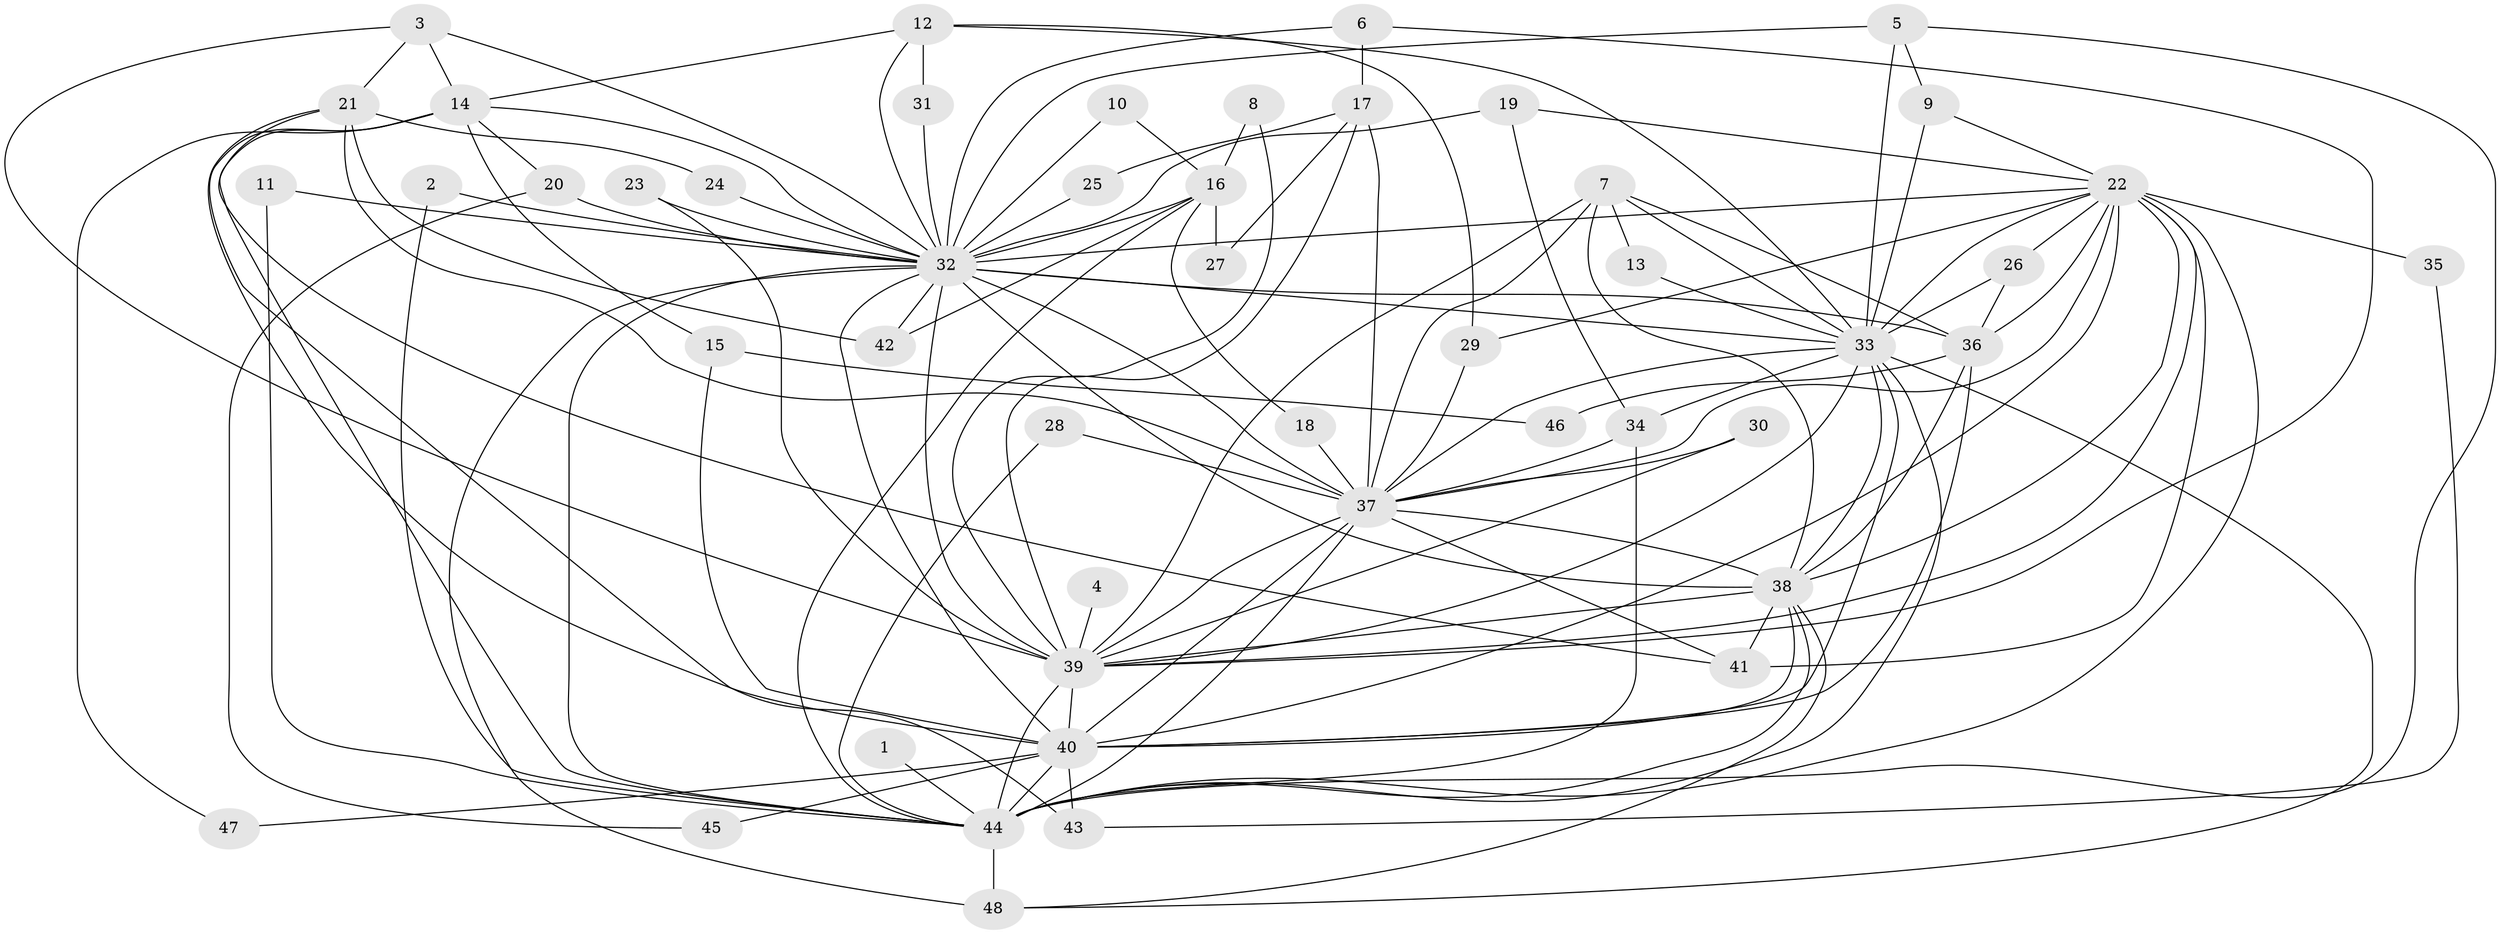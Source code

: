 // original degree distribution, {29: 0.010526315789473684, 22: 0.010526315789473684, 20: 0.010526315789473684, 17: 0.031578947368421054, 18: 0.010526315789473684, 15: 0.021052631578947368, 21: 0.010526315789473684, 6: 0.031578947368421054, 5: 0.031578947368421054, 3: 0.14736842105263157, 8: 0.021052631578947368, 4: 0.11578947368421053, 2: 0.5473684210526316}
// Generated by graph-tools (version 1.1) at 2025/49/03/09/25 03:49:39]
// undirected, 48 vertices, 126 edges
graph export_dot {
graph [start="1"]
  node [color=gray90,style=filled];
  1;
  2;
  3;
  4;
  5;
  6;
  7;
  8;
  9;
  10;
  11;
  12;
  13;
  14;
  15;
  16;
  17;
  18;
  19;
  20;
  21;
  22;
  23;
  24;
  25;
  26;
  27;
  28;
  29;
  30;
  31;
  32;
  33;
  34;
  35;
  36;
  37;
  38;
  39;
  40;
  41;
  42;
  43;
  44;
  45;
  46;
  47;
  48;
  1 -- 44 [weight=1.0];
  2 -- 32 [weight=1.0];
  2 -- 44 [weight=1.0];
  3 -- 14 [weight=1.0];
  3 -- 21 [weight=1.0];
  3 -- 32 [weight=1.0];
  3 -- 39 [weight=1.0];
  4 -- 39 [weight=1.0];
  5 -- 9 [weight=1.0];
  5 -- 32 [weight=1.0];
  5 -- 33 [weight=1.0];
  5 -- 44 [weight=1.0];
  6 -- 17 [weight=1.0];
  6 -- 32 [weight=1.0];
  6 -- 39 [weight=1.0];
  7 -- 13 [weight=1.0];
  7 -- 33 [weight=1.0];
  7 -- 36 [weight=1.0];
  7 -- 37 [weight=1.0];
  7 -- 38 [weight=1.0];
  7 -- 39 [weight=1.0];
  8 -- 16 [weight=1.0];
  8 -- 39 [weight=1.0];
  9 -- 22 [weight=1.0];
  9 -- 33 [weight=1.0];
  10 -- 16 [weight=1.0];
  10 -- 32 [weight=1.0];
  11 -- 32 [weight=1.0];
  11 -- 44 [weight=1.0];
  12 -- 14 [weight=1.0];
  12 -- 29 [weight=1.0];
  12 -- 31 [weight=1.0];
  12 -- 32 [weight=1.0];
  12 -- 33 [weight=1.0];
  13 -- 33 [weight=1.0];
  14 -- 15 [weight=1.0];
  14 -- 20 [weight=1.0];
  14 -- 32 [weight=1.0];
  14 -- 43 [weight=1.0];
  14 -- 44 [weight=1.0];
  14 -- 47 [weight=1.0];
  15 -- 40 [weight=2.0];
  15 -- 46 [weight=1.0];
  16 -- 18 [weight=1.0];
  16 -- 27 [weight=1.0];
  16 -- 32 [weight=1.0];
  16 -- 42 [weight=1.0];
  16 -- 44 [weight=2.0];
  17 -- 25 [weight=1.0];
  17 -- 27 [weight=1.0];
  17 -- 37 [weight=2.0];
  17 -- 39 [weight=1.0];
  18 -- 37 [weight=1.0];
  19 -- 22 [weight=1.0];
  19 -- 32 [weight=1.0];
  19 -- 34 [weight=1.0];
  20 -- 32 [weight=2.0];
  20 -- 45 [weight=1.0];
  21 -- 24 [weight=1.0];
  21 -- 37 [weight=1.0];
  21 -- 40 [weight=1.0];
  21 -- 41 [weight=1.0];
  21 -- 42 [weight=1.0];
  22 -- 26 [weight=1.0];
  22 -- 29 [weight=1.0];
  22 -- 32 [weight=2.0];
  22 -- 33 [weight=2.0];
  22 -- 35 [weight=2.0];
  22 -- 36 [weight=1.0];
  22 -- 37 [weight=3.0];
  22 -- 38 [weight=2.0];
  22 -- 39 [weight=2.0];
  22 -- 40 [weight=1.0];
  22 -- 41 [weight=1.0];
  22 -- 44 [weight=1.0];
  23 -- 32 [weight=1.0];
  23 -- 39 [weight=1.0];
  24 -- 32 [weight=1.0];
  25 -- 32 [weight=1.0];
  26 -- 33 [weight=1.0];
  26 -- 36 [weight=1.0];
  28 -- 37 [weight=1.0];
  28 -- 44 [weight=1.0];
  29 -- 37 [weight=2.0];
  30 -- 37 [weight=1.0];
  30 -- 39 [weight=1.0];
  31 -- 32 [weight=1.0];
  32 -- 33 [weight=3.0];
  32 -- 36 [weight=2.0];
  32 -- 37 [weight=4.0];
  32 -- 38 [weight=3.0];
  32 -- 39 [weight=3.0];
  32 -- 40 [weight=3.0];
  32 -- 42 [weight=2.0];
  32 -- 44 [weight=2.0];
  32 -- 48 [weight=2.0];
  33 -- 34 [weight=1.0];
  33 -- 37 [weight=2.0];
  33 -- 38 [weight=1.0];
  33 -- 39 [weight=1.0];
  33 -- 40 [weight=2.0];
  33 -- 44 [weight=1.0];
  33 -- 48 [weight=1.0];
  34 -- 37 [weight=1.0];
  34 -- 44 [weight=1.0];
  35 -- 43 [weight=1.0];
  36 -- 38 [weight=1.0];
  36 -- 40 [weight=1.0];
  36 -- 46 [weight=1.0];
  37 -- 38 [weight=2.0];
  37 -- 39 [weight=2.0];
  37 -- 40 [weight=2.0];
  37 -- 41 [weight=1.0];
  37 -- 44 [weight=2.0];
  38 -- 39 [weight=1.0];
  38 -- 40 [weight=1.0];
  38 -- 41 [weight=1.0];
  38 -- 44 [weight=1.0];
  38 -- 48 [weight=1.0];
  39 -- 40 [weight=1.0];
  39 -- 44 [weight=2.0];
  40 -- 43 [weight=1.0];
  40 -- 44 [weight=1.0];
  40 -- 45 [weight=1.0];
  40 -- 47 [weight=1.0];
  44 -- 48 [weight=1.0];
}
